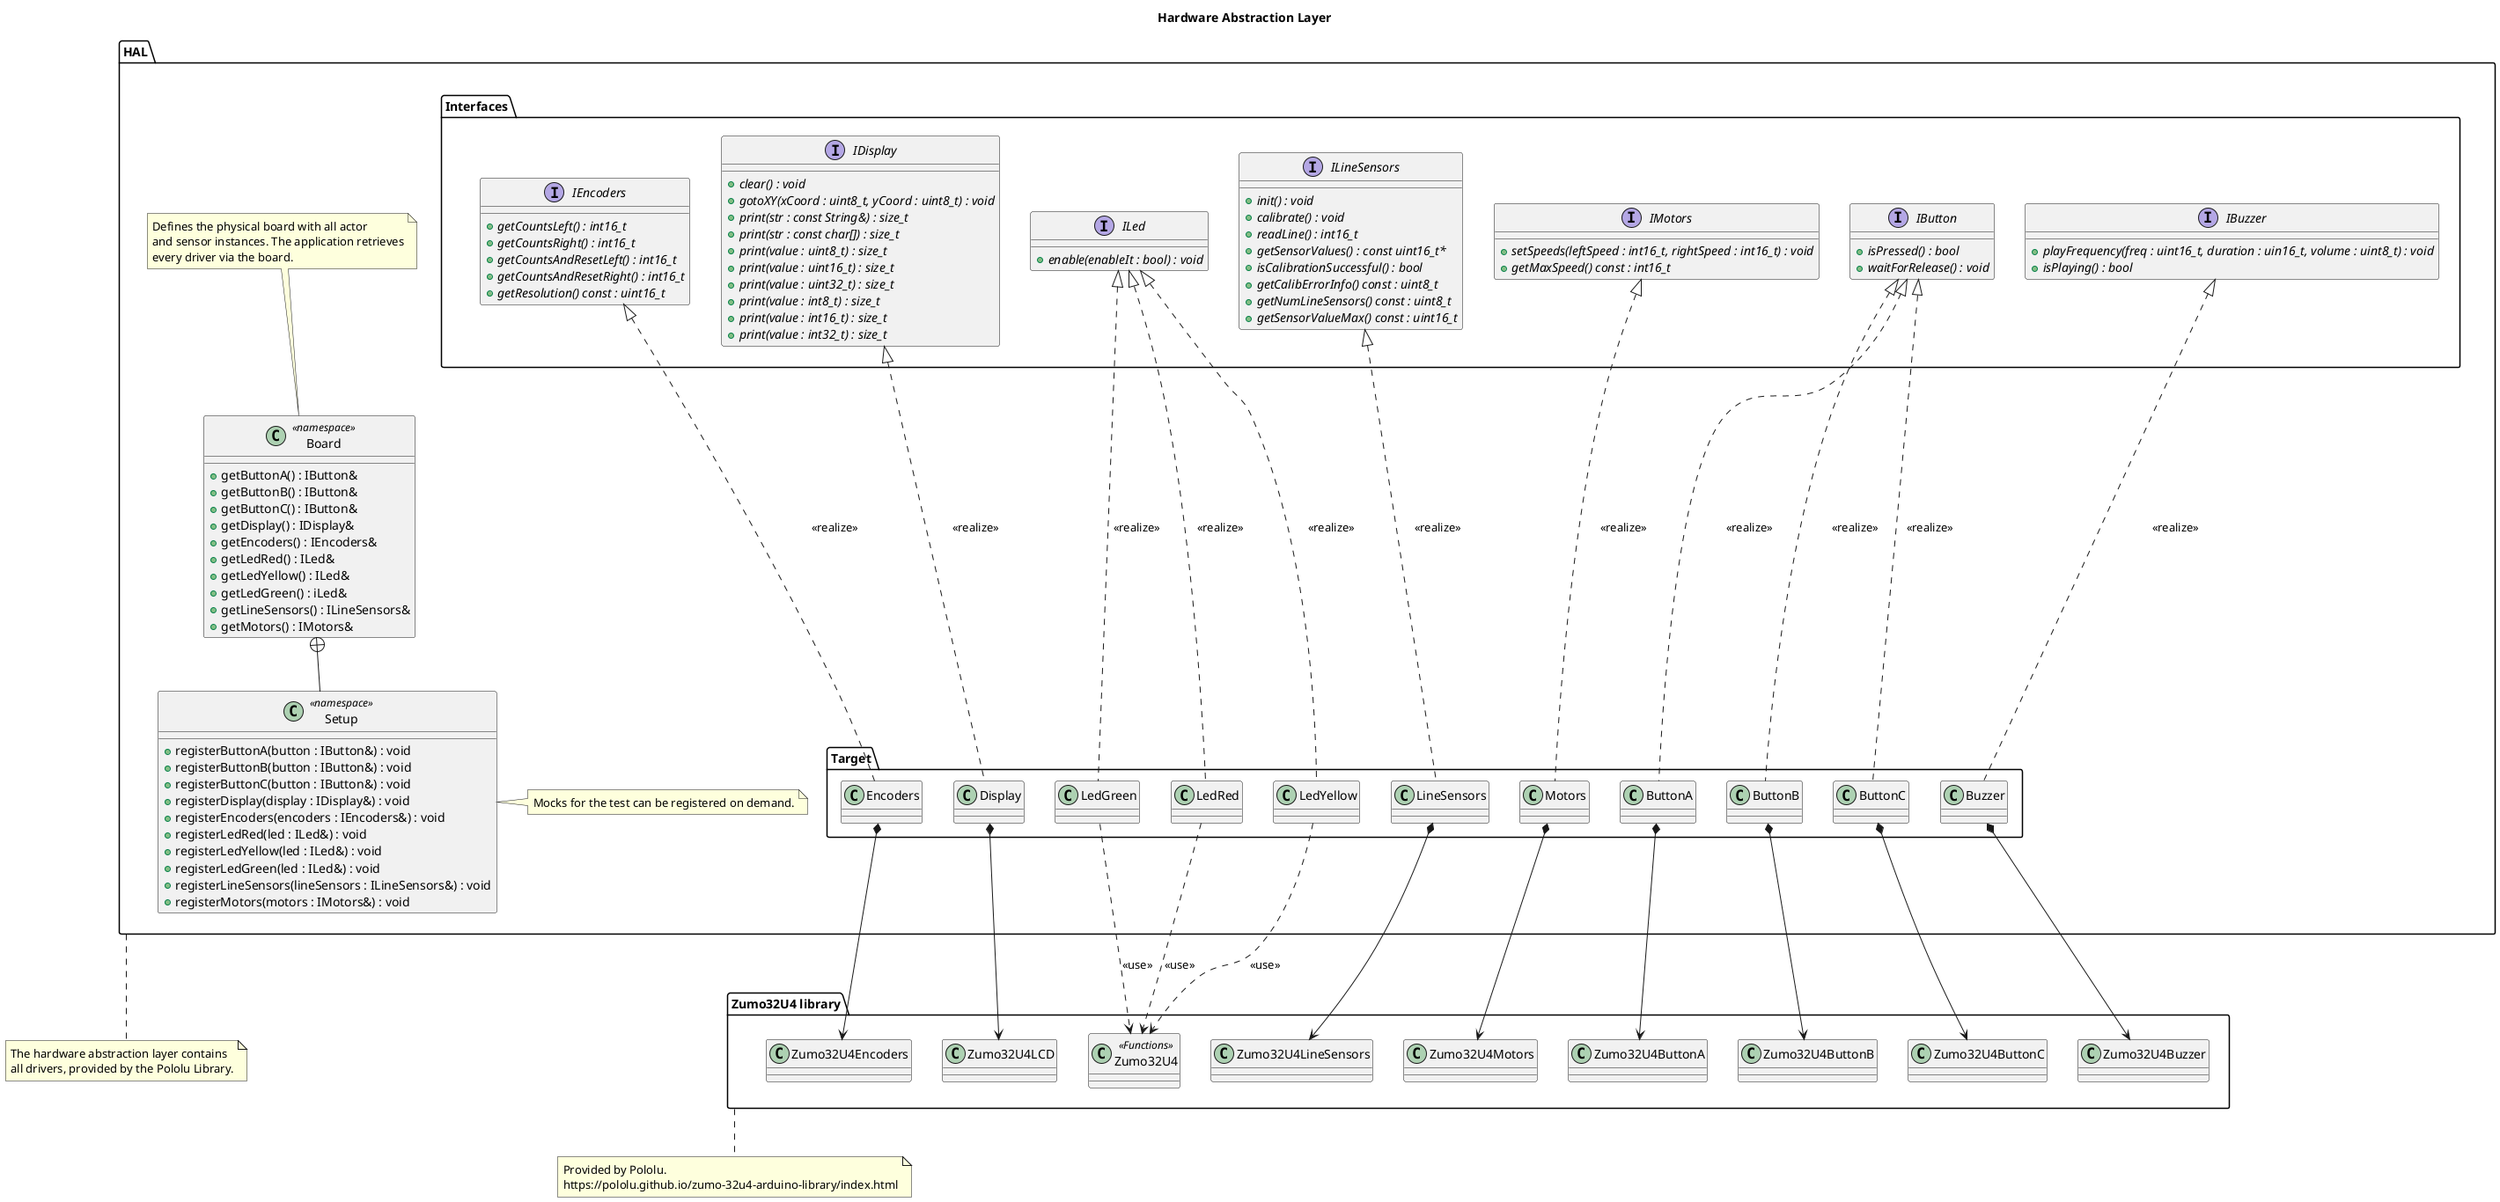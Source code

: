 @startuml

title Hardware Abstraction Layer

package "HAL" as hal {

    package "Interfaces" as halInterfaces {

        interface "IButton" as iButton {
            + {abstract} isPressed() : bool
            + {abstract} waitForRelease() : void
        }

        interface "IBuzzer" as iBuzzer {
            + {abstract} playFrequency(freq : uint16_t, duration : uin16_t, volume : uint8_t) : void
            + {abstract} isPlaying() : bool
        }

        interface "IEncoders" as iEncoders {
            + {abstract} getCountsLeft() : int16_t
            + {abstract} getCountsRight() : int16_t
            + {abstract} getCountsAndResetLeft() : int16_t
            + {abstract} getCountsAndResetRight() : int16_t
            + {abstract} getResolution() const : uint16_t
        }

        interface "IDisplay" as iDisplay {
            + {abstract} clear() : void
            + {abstract} gotoXY(xCoord : uint8_t, yCoord : uint8_t) : void
            + {abstract} print(str : const String&) : size_t
            + {abstract} print(str : const char[]) : size_t
            + {abstract} print(value : uint8_t) : size_t
            + {abstract} print(value : uint16_t) : size_t
            + {abstract} print(value : uint32_t) : size_t
            + {abstract} print(value : int8_t) : size_t
            + {abstract} print(value : int16_t) : size_t
            + {abstract} print(value : int32_t) : size_t
        }

        interface "ILed" as iLed {
            + {abstract} enable(enableIt : bool) : void
        }

        interface "ILineSensors" as iLineSensors {
            + {abstract} init() : void
            + {abstract} calibrate() : void
            + {abstract} readLine() : int16_t
            + {abstract} getSensorValues() : const uint16_t*
            + {abstract} isCalibrationSuccessful() : bool
            + {abstract} getCalibErrorInfo() const : uint8_t
            + {abstract} getNumLineSensors() const : uint8_t
            + {abstract} getSensorValueMax() const : uint16_t
        }

        interface "IMotors" as iMotors {
            + {abstract} setSpeeds(leftSpeed : int16_t, rightSpeed : int16_t) : void
            + {abstract} getMaxSpeed() const : int16_t
        }
    }

    class Board << namespace >> {
        + getButtonA() : IButton&
        + getButtonB() : IButton&
        + getButtonC() : IButton&
        + getDisplay() : IDisplay&
        + getEncoders() : IEncoders&
        + getLedRed() : ILed&
        + getLedYellow() : ILed&
        + getLedGreen() : iLed&
        + getLineSensors() : ILineSensors&
        + getMotors() : IMotors&
    }

    class Setup << namespace >> {
        + registerButtonA(button : IButton&) : void
        + registerButtonB(button : IButton&) : void
        + registerButtonC(button : IButton&) : void
        + registerDisplay(display : IDisplay&) : void
        + registerEncoders(encoders : IEncoders&) : void
        + registerLedRed(led : ILed&) : void
        + registerLedYellow(led : ILed&) : void
        + registerLedGreen(led : ILed&) : void
        + registerLineSensors(lineSensors : ILineSensors&) : void
        + registerMotors(motors : IMotors&) : void
    }

    Board +-- Setup

    note top of Board
        Defines the physical board with all actor
        and sensor instances. The application retrieves
        every driver via the board.
    end note

    note right of Setup
        Mocks for the test can be registered on demand.
    end note

    package "Target" as target {
        class LineSensors
        class ButtonA
        class ButtonB
        class ButtonC
        class Motors
        class Buzzer
        class Display
        class Encoders
        class LedRed
        class LedYellow
        class LedGreen
    }

    iLineSensors <|... LineSensors: <<realize>>
    iButton <|... ButtonA: <<realize>>
    iButton <|... ButtonB: <<realize>>
    iButton <|... ButtonC: <<realize>>
    iMotors <|... Motors: <<realize>>
    iBuzzer <|... Buzzer: <<realize>>
    iDisplay <|... Display: <<realize>>
    iEncoders <|... Encoders: <<realize>>
    iLed <|... LedRed: <<realize>>
    iLed <|... LedYellow: <<realize>>
    iLed <|... LedGreen: <<realize>>
}

package "Zumo32U4 library"  as zumo32u4Lib {
    class Zumo32U4LineSensors
    class Zumo32U4ButtonA
    class Zumo32U4ButtonB
    class Zumo32U4ButtonC
    class Zumo32U4Motors
    class Zumo32U4Buzzer
    class Zumo32U4LCD
    class Zumo32U4Encoders
    class Zumo32U4 <<Functions>>
}

note bottom of zumo32u4Lib
    Provided by Pololu.
    https://pololu.github.io/zumo-32u4-arduino-library/index.html
end note

halInterfaces -[hidden]-- hal
hal -[hidden]-- zumo32u4Lib

LineSensors *--> Zumo32U4LineSensors
ButtonA *--> Zumo32U4ButtonA
ButtonB *--> Zumo32U4ButtonB
ButtonC *--> Zumo32U4ButtonC
Motors *--> Zumo32U4Motors
Buzzer *--> Zumo32U4Buzzer
Display *--> Zumo32U4LCD
Encoders *--> Zumo32U4Encoders
LedRed ..> Zumo32U4: <<use>>
LedYellow ..> Zumo32U4: <<use>>
LedGreen ..> Zumo32U4: <<use>>

note bottom of hal
    The hardware abstraction layer contains
    all drivers, provided by the Pololu Library.
end note

@enduml